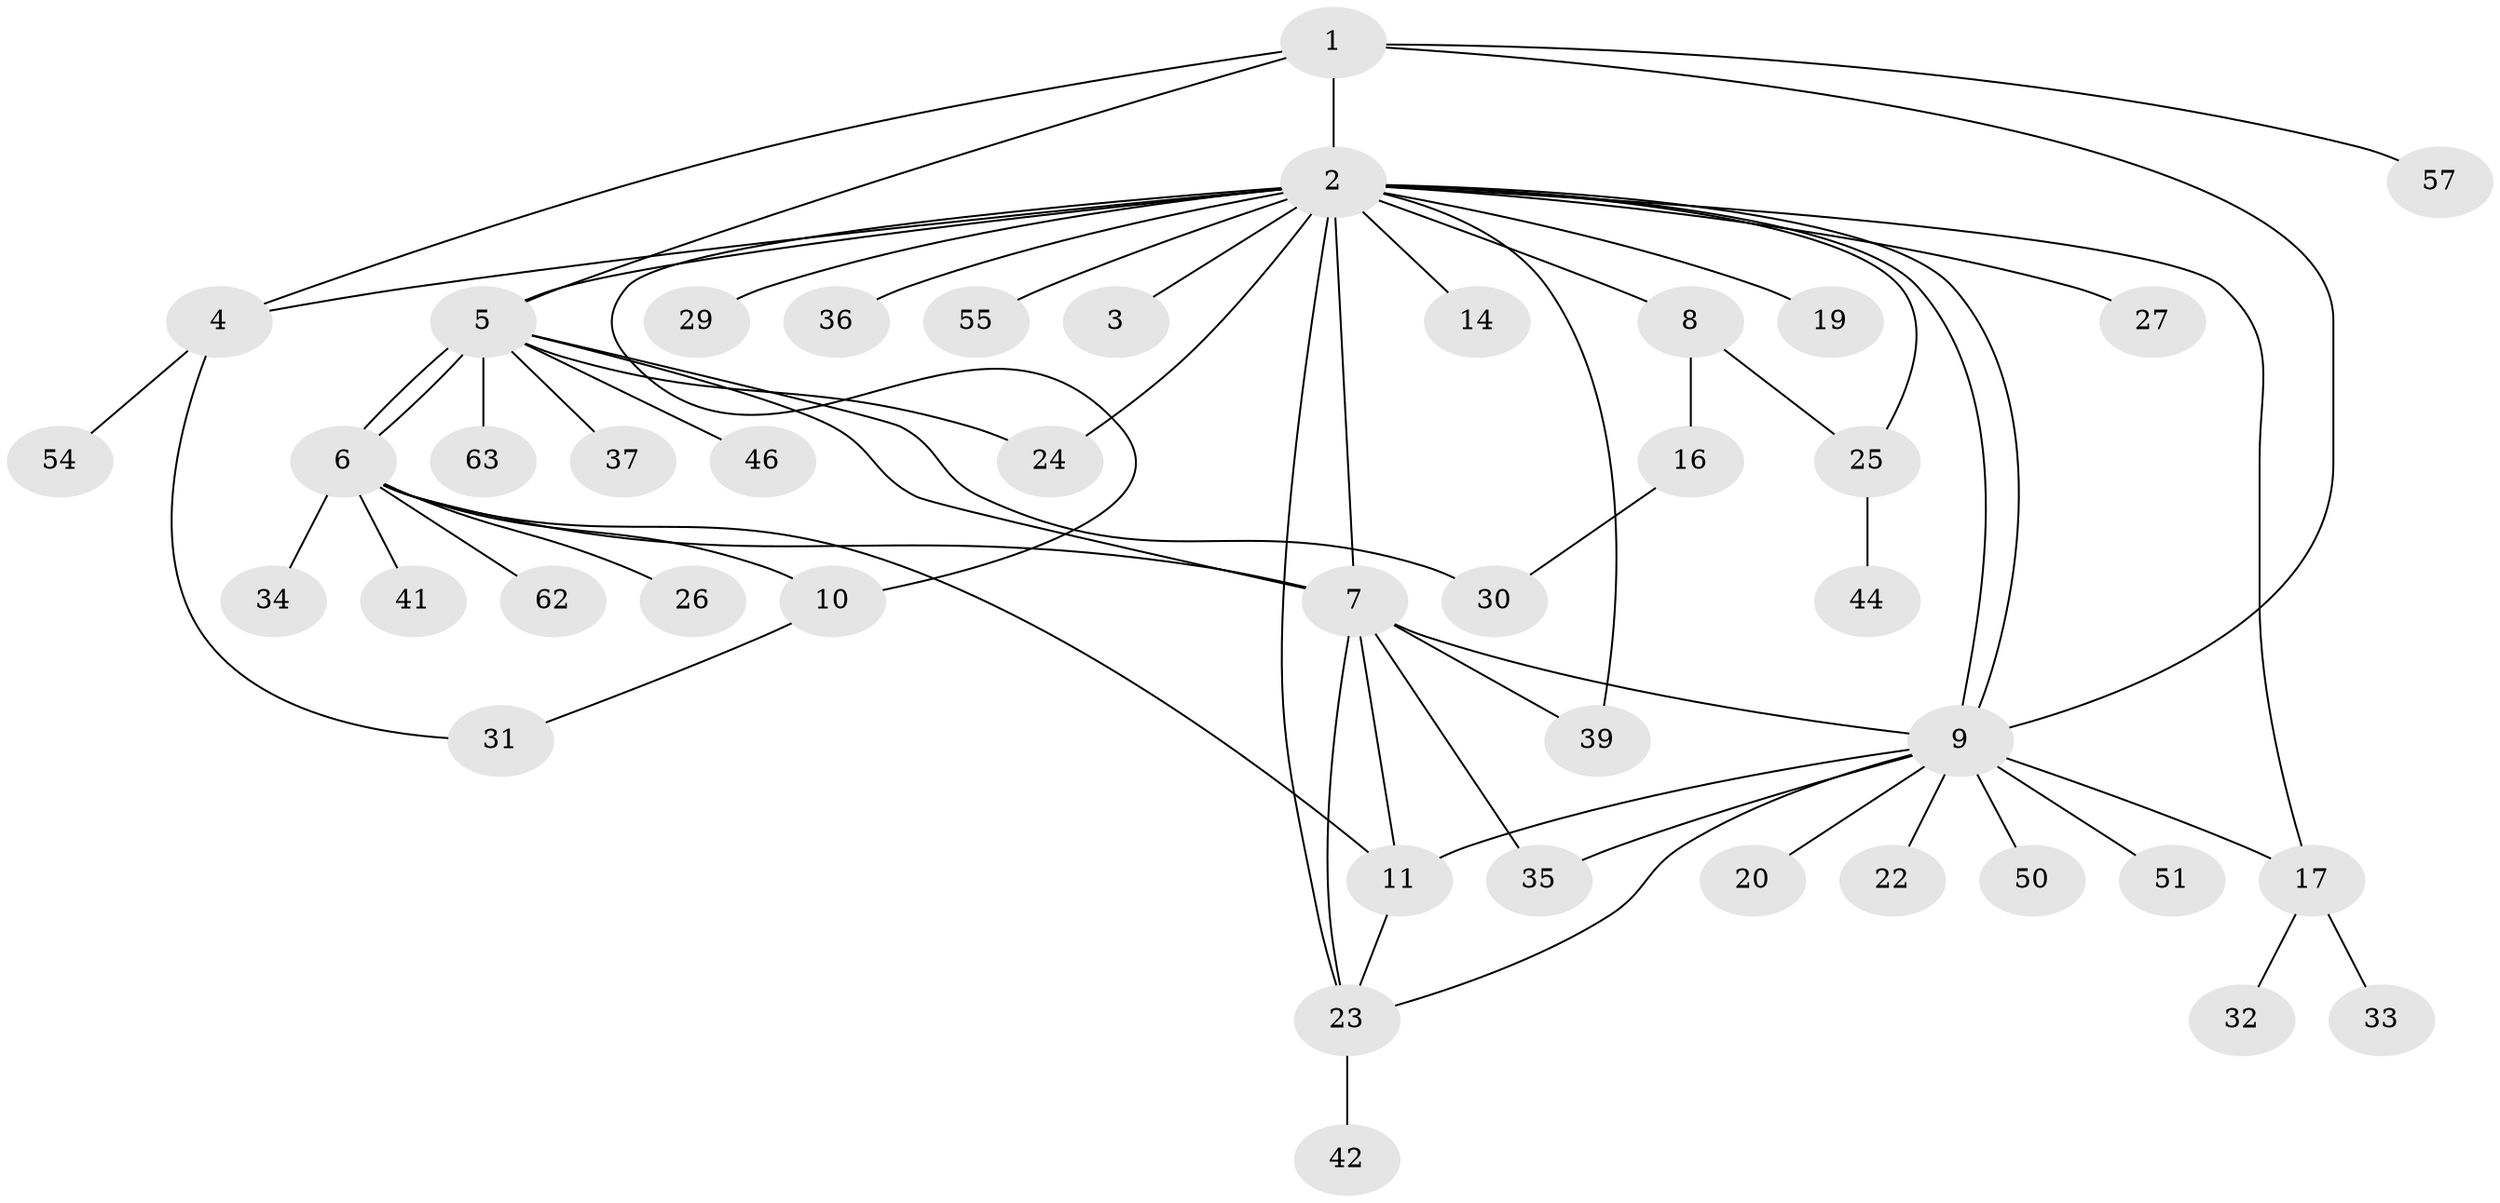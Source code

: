 // original degree distribution, {4: 0.07936507936507936, 20: 0.015873015873015872, 1: 0.4603174603174603, 10: 0.031746031746031744, 7: 0.015873015873015872, 8: 0.015873015873015872, 3: 0.09523809523809523, 5: 0.031746031746031744, 2: 0.23809523809523808, 6: 0.015873015873015872}
// Generated by graph-tools (version 1.1) at 2025/11/02/27/25 16:11:11]
// undirected, 43 vertices, 63 edges
graph export_dot {
graph [start="1"]
  node [color=gray90,style=filled];
  1 [super="+38"];
  2 [super="+15"];
  3;
  4 [super="+21"];
  5 [super="+52"];
  6 [super="+13"];
  7 [super="+12"];
  8;
  9 [super="+53"];
  10 [super="+43"];
  11 [super="+61"];
  14;
  16 [super="+59"];
  17 [super="+18"];
  19;
  20;
  22;
  23 [super="+40"];
  24 [super="+47"];
  25 [super="+28"];
  26;
  27;
  29;
  30;
  31 [super="+49"];
  32;
  33;
  34;
  35 [super="+45"];
  36;
  37;
  39;
  41 [super="+56"];
  42;
  44;
  46 [super="+48"];
  50;
  51 [super="+58"];
  54 [super="+60"];
  55;
  57;
  62;
  63;
  1 -- 2;
  1 -- 5;
  1 -- 57;
  1 -- 4;
  1 -- 9;
  2 -- 3;
  2 -- 4;
  2 -- 5;
  2 -- 7;
  2 -- 8;
  2 -- 9;
  2 -- 9;
  2 -- 10;
  2 -- 14;
  2 -- 17;
  2 -- 23;
  2 -- 24;
  2 -- 25;
  2 -- 27;
  2 -- 29;
  2 -- 36;
  2 -- 39;
  2 -- 55 [weight=2];
  2 -- 19;
  4 -- 54;
  4 -- 31;
  5 -- 6;
  5 -- 6;
  5 -- 7;
  5 -- 24;
  5 -- 30;
  5 -- 37;
  5 -- 46;
  5 -- 63;
  6 -- 7;
  6 -- 10;
  6 -- 11;
  6 -- 34;
  6 -- 62;
  6 -- 41;
  6 -- 26;
  7 -- 23;
  7 -- 35;
  7 -- 39;
  7 -- 11;
  7 -- 9;
  8 -- 16;
  8 -- 25;
  9 -- 11;
  9 -- 17;
  9 -- 20;
  9 -- 22;
  9 -- 50;
  9 -- 51;
  9 -- 23;
  9 -- 35;
  10 -- 31;
  11 -- 23;
  16 -- 30;
  17 -- 32;
  17 -- 33;
  23 -- 42;
  25 -- 44;
}

